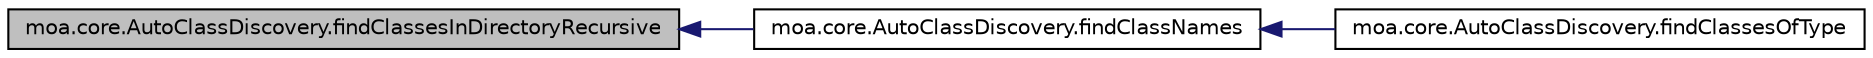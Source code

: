 digraph G
{
  edge [fontname="Helvetica",fontsize="10",labelfontname="Helvetica",labelfontsize="10"];
  node [fontname="Helvetica",fontsize="10",shape=record];
  rankdir=LR;
  Node1 [label="moa.core.AutoClassDiscovery.findClassesInDirectoryRecursive",height=0.2,width=0.4,color="black", fillcolor="grey75", style="filled" fontcolor="black"];
  Node1 -> Node2 [dir=back,color="midnightblue",fontsize="10",style="solid",fontname="Helvetica"];
  Node2 [label="moa.core.AutoClassDiscovery.findClassNames",height=0.2,width=0.4,color="black", fillcolor="white", style="filled",URL="$classmoa_1_1core_1_1AutoClassDiscovery.html#ae4e769fb668821c13463d8c7eccbeb09"];
  Node2 -> Node3 [dir=back,color="midnightblue",fontsize="10",style="solid",fontname="Helvetica"];
  Node3 [label="moa.core.AutoClassDiscovery.findClassesOfType",height=0.2,width=0.4,color="black", fillcolor="white", style="filled",URL="$classmoa_1_1core_1_1AutoClassDiscovery.html#a39d7d82fdda2bb5d162803b0acebfd93"];
}
